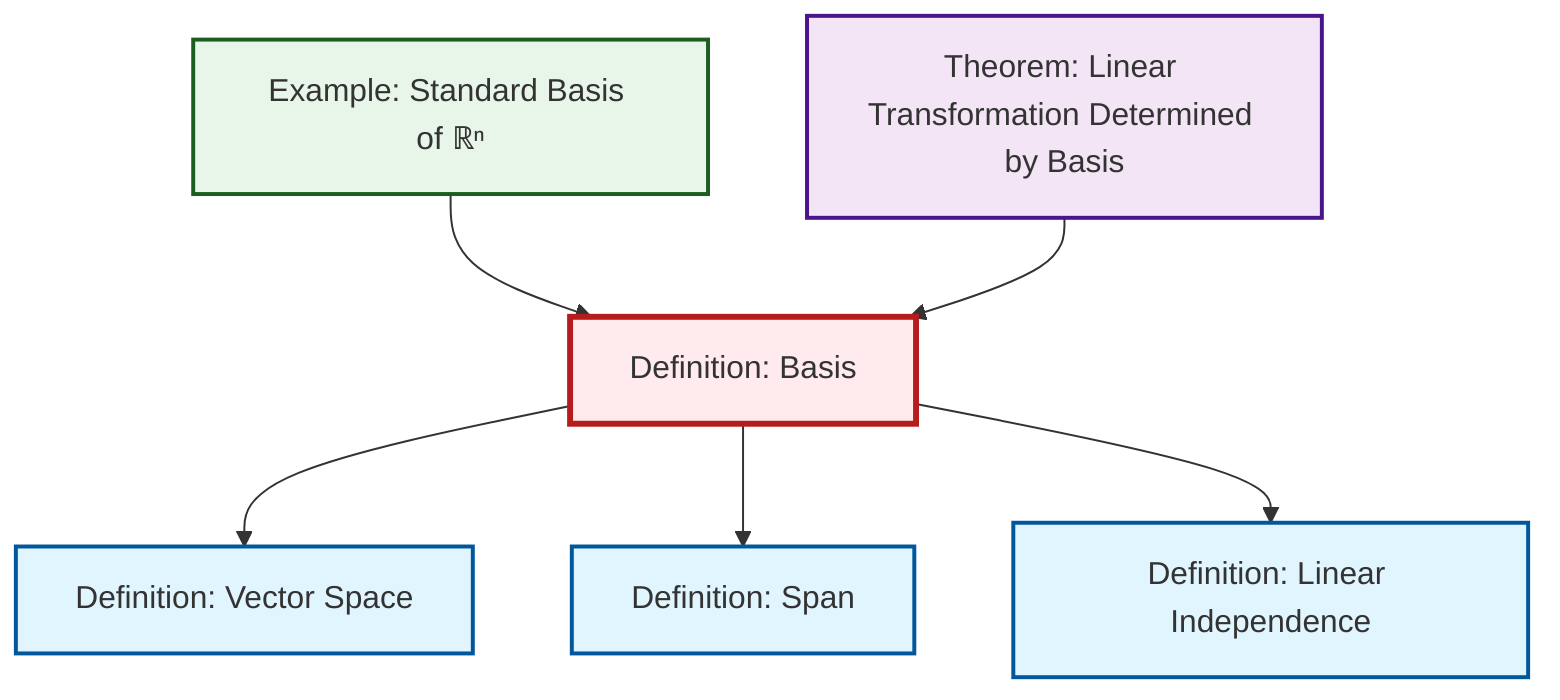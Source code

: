 graph TD
    classDef definition fill:#e1f5fe,stroke:#01579b,stroke-width:2px
    classDef theorem fill:#f3e5f5,stroke:#4a148c,stroke-width:2px
    classDef axiom fill:#fff3e0,stroke:#e65100,stroke-width:2px
    classDef example fill:#e8f5e9,stroke:#1b5e20,stroke-width:2px
    classDef current fill:#ffebee,stroke:#b71c1c,stroke-width:3px
    ex-standard-basis-rn["Example: Standard Basis of ℝⁿ"]:::example
    def-basis["Definition: Basis"]:::definition
    def-vector-space["Definition: Vector Space"]:::definition
    def-span["Definition: Span"]:::definition
    def-linear-independence["Definition: Linear Independence"]:::definition
    thm-linear-transformation-basis["Theorem: Linear Transformation Determined by Basis"]:::theorem
    def-basis --> def-vector-space
    def-basis --> def-span
    ex-standard-basis-rn --> def-basis
    thm-linear-transformation-basis --> def-basis
    def-basis --> def-linear-independence
    class def-basis current